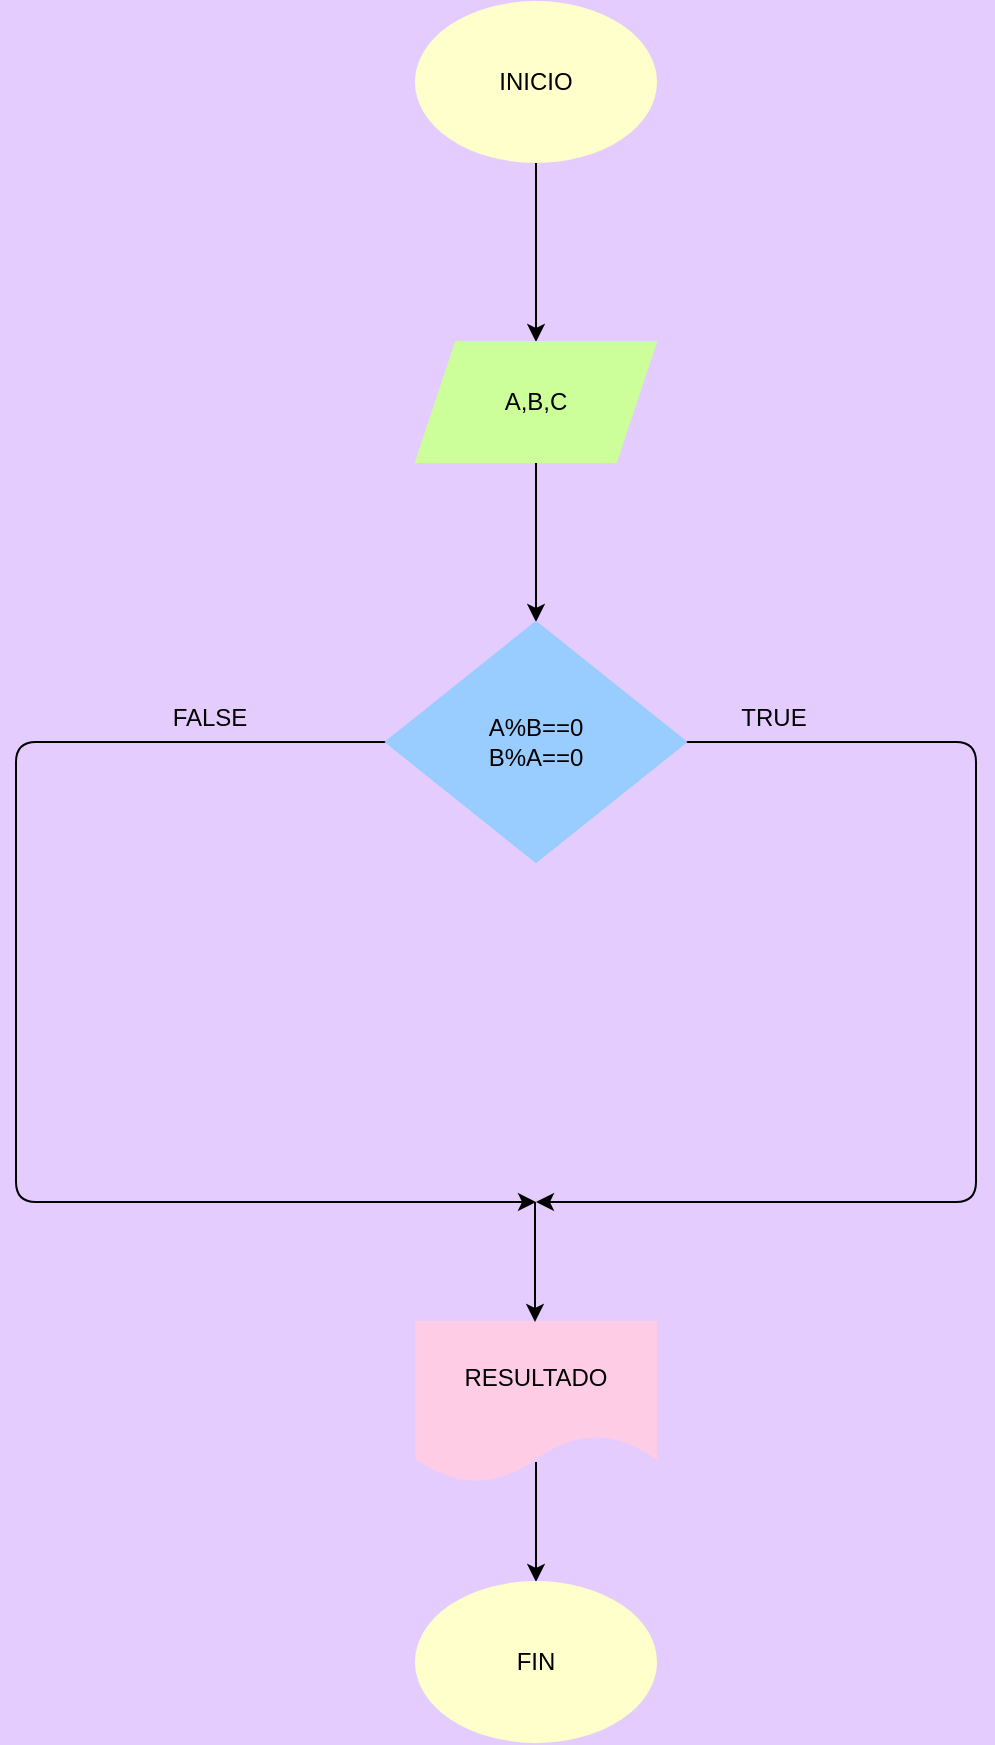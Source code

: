 <mxfile>
    <diagram id="hkBHINi3XyF9bZmWviT9" name="Page-1">
        <mxGraphModel dx="1130" dy="787" grid="0" gridSize="10" guides="1" tooltips="1" connect="1" arrows="1" fold="1" page="1" pageScale="1" pageWidth="850" pageHeight="1100" background="#E5CCFF" math="0" shadow="0">
            <root>
                <mxCell id="0"/>
                <mxCell id="1" parent="0"/>
                <mxCell id="4" value="" style="edgeStyle=none;html=1;" edge="1" parent="1" source="2" target="3">
                    <mxGeometry relative="1" as="geometry"/>
                </mxCell>
                <mxCell id="2" value="INICIO" style="ellipse;whiteSpace=wrap;html=1;fillColor=#FFFFCC;strokeColor=#FFFFCC;" vertex="1" parent="1">
                    <mxGeometry x="360" y="220" width="120" height="80" as="geometry"/>
                </mxCell>
                <mxCell id="6" value="" style="edgeStyle=none;html=1;" edge="1" parent="1" source="3" target="5">
                    <mxGeometry relative="1" as="geometry"/>
                </mxCell>
                <mxCell id="3" value="A,B,C" style="shape=parallelogram;perimeter=parallelogramPerimeter;whiteSpace=wrap;html=1;fixedSize=1;fillColor=#CCFF99;strokeColor=#CCFF99;" vertex="1" parent="1">
                    <mxGeometry x="360" y="390" width="120" height="60" as="geometry"/>
                </mxCell>
                <mxCell id="9" value="" style="edgeStyle=none;html=1;" edge="1" parent="1" source="5">
                    <mxGeometry relative="1" as="geometry">
                        <mxPoint x="420" y="820" as="targetPoint"/>
                        <Array as="points">
                            <mxPoint x="640" y="590"/>
                            <mxPoint x="640" y="820"/>
                        </Array>
                    </mxGeometry>
                </mxCell>
                <mxCell id="11" value="" style="edgeStyle=none;html=1;" edge="1" parent="1" source="5">
                    <mxGeometry relative="1" as="geometry">
                        <mxPoint x="420" y="820" as="targetPoint"/>
                        <Array as="points">
                            <mxPoint x="160" y="590"/>
                            <mxPoint x="160" y="820"/>
                        </Array>
                    </mxGeometry>
                </mxCell>
                <mxCell id="5" value="A%B==0&lt;br&gt;B%A==0" style="rhombus;whiteSpace=wrap;html=1;fillColor=#99CCFF;strokeColor=#99CCFF;" vertex="1" parent="1">
                    <mxGeometry x="345" y="530" width="150" height="120" as="geometry"/>
                </mxCell>
                <mxCell id="7" value="RESULTADO" style="shape=document;whiteSpace=wrap;html=1;boundedLbl=1;fillColor=#FFCCE6;strokeColor=#FFCCE6;" vertex="1" parent="1">
                    <mxGeometry x="360" y="880" width="120" height="80" as="geometry"/>
                </mxCell>
                <mxCell id="12" value="" style="endArrow=classic;html=1;" edge="1" parent="1">
                    <mxGeometry width="50" height="50" relative="1" as="geometry">
                        <mxPoint x="419.5" y="820" as="sourcePoint"/>
                        <mxPoint x="419.5" y="880" as="targetPoint"/>
                    </mxGeometry>
                </mxCell>
                <mxCell id="15" value="" style="endArrow=classic;html=1;" edge="1" parent="1">
                    <mxGeometry width="50" height="50" relative="1" as="geometry">
                        <mxPoint x="420" y="950" as="sourcePoint"/>
                        <mxPoint x="420" y="1010" as="targetPoint"/>
                    </mxGeometry>
                </mxCell>
                <mxCell id="16" value="FIN" style="ellipse;whiteSpace=wrap;html=1;fillColor=#FFFFCC;strokeColor=#FFFFCC;" vertex="1" parent="1">
                    <mxGeometry x="360" y="1010" width="120" height="80" as="geometry"/>
                </mxCell>
                <mxCell id="17" value="TRUE" style="text;html=1;strokeColor=none;fillColor=none;align=center;verticalAlign=middle;whiteSpace=wrap;rounded=0;" vertex="1" parent="1">
                    <mxGeometry x="509" y="563" width="60" height="30" as="geometry"/>
                </mxCell>
                <mxCell id="18" value="FALSE" style="text;html=1;strokeColor=none;fillColor=none;align=center;verticalAlign=middle;whiteSpace=wrap;rounded=0;" vertex="1" parent="1">
                    <mxGeometry x="227" y="563" width="60" height="30" as="geometry"/>
                </mxCell>
            </root>
        </mxGraphModel>
    </diagram>
</mxfile>